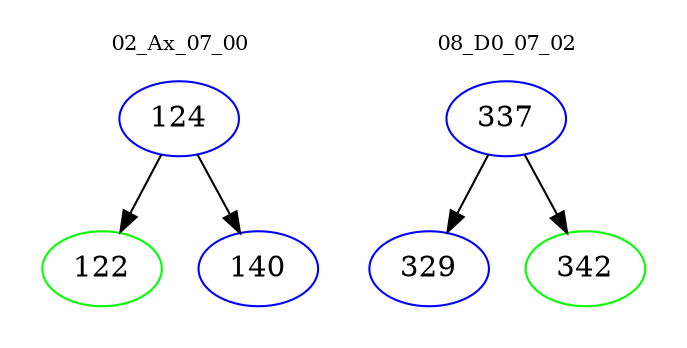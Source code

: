 digraph{
subgraph cluster_0 {
color = white
label = "02_Ax_07_00";
fontsize=10;
T0_124 [label="124", color="blue"]
T0_124 -> T0_122 [color="black"]
T0_122 [label="122", color="green"]
T0_124 -> T0_140 [color="black"]
T0_140 [label="140", color="blue"]
}
subgraph cluster_1 {
color = white
label = "08_D0_07_02";
fontsize=10;
T1_337 [label="337", color="blue"]
T1_337 -> T1_329 [color="black"]
T1_329 [label="329", color="blue"]
T1_337 -> T1_342 [color="black"]
T1_342 [label="342", color="green"]
}
}
